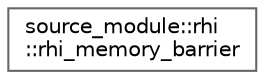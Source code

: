 digraph "类继承关系图"
{
 // LATEX_PDF_SIZE
  bgcolor="transparent";
  edge [fontname=Helvetica,fontsize=10,labelfontname=Helvetica,labelfontsize=10];
  node [fontname=Helvetica,fontsize=10,shape=box,height=0.2,width=0.4];
  rankdir="LR";
  Node0 [id="Node000000",label="source_module::rhi\l::rhi_memory_barrier",height=0.2,width=0.4,color="grey40", fillcolor="white", style="filled",URL="$structsource__module_1_1rhi_1_1rhi__memory__barrier.html",tooltip=" "];
}
